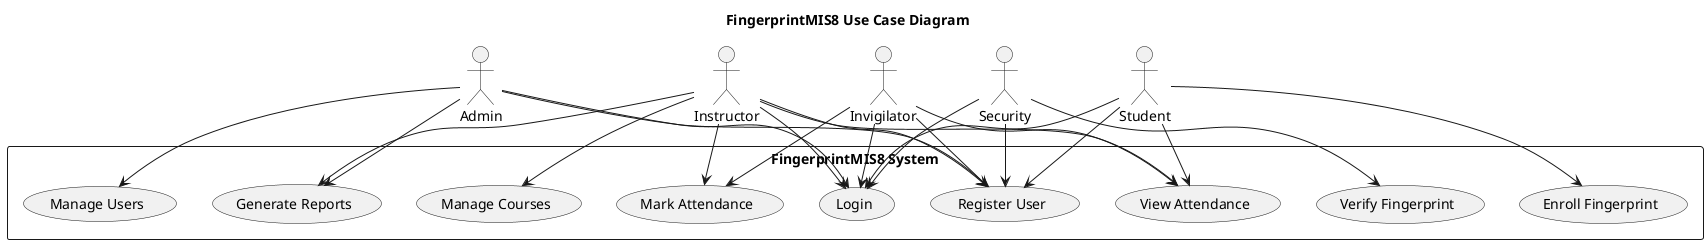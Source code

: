 @startuml
title FingerprintMIS8 Use Case Diagram

actor Admin
actor Instructor
actor Invigilator
actor Security
actor Student

rectangle "FingerprintMIS8 System" {
  usecase "Register User" as UC1
  usecase "Login" as UC2
  usecase "Enroll Fingerprint" as UC3
  usecase "Verify Fingerprint" as UC4
  usecase "Mark Attendance" as UC5
  usecase "View Attendance" as UC6
  usecase "Manage Courses" as UC7
  usecase "Generate Reports" as UC8
  usecase "Manage Users" as UC9
}

Admin --> UC1
Admin --> UC2
Admin --> UC9
Admin --> UC8
Instructor --> UC1
Instructor --> UC2
Instructor --> UC5
Instructor --> UC6
Instructor --> UC7
Instructor --> UC8
Invigilator --> UC1
Invigilator --> UC2
Invigilator --> UC5
Invigilator --> UC6
Security --> UC1
Security --> UC2
Security --> UC4
Student --> UC1
Student --> UC2
Student --> UC3
Student --> UC6

@enduml
